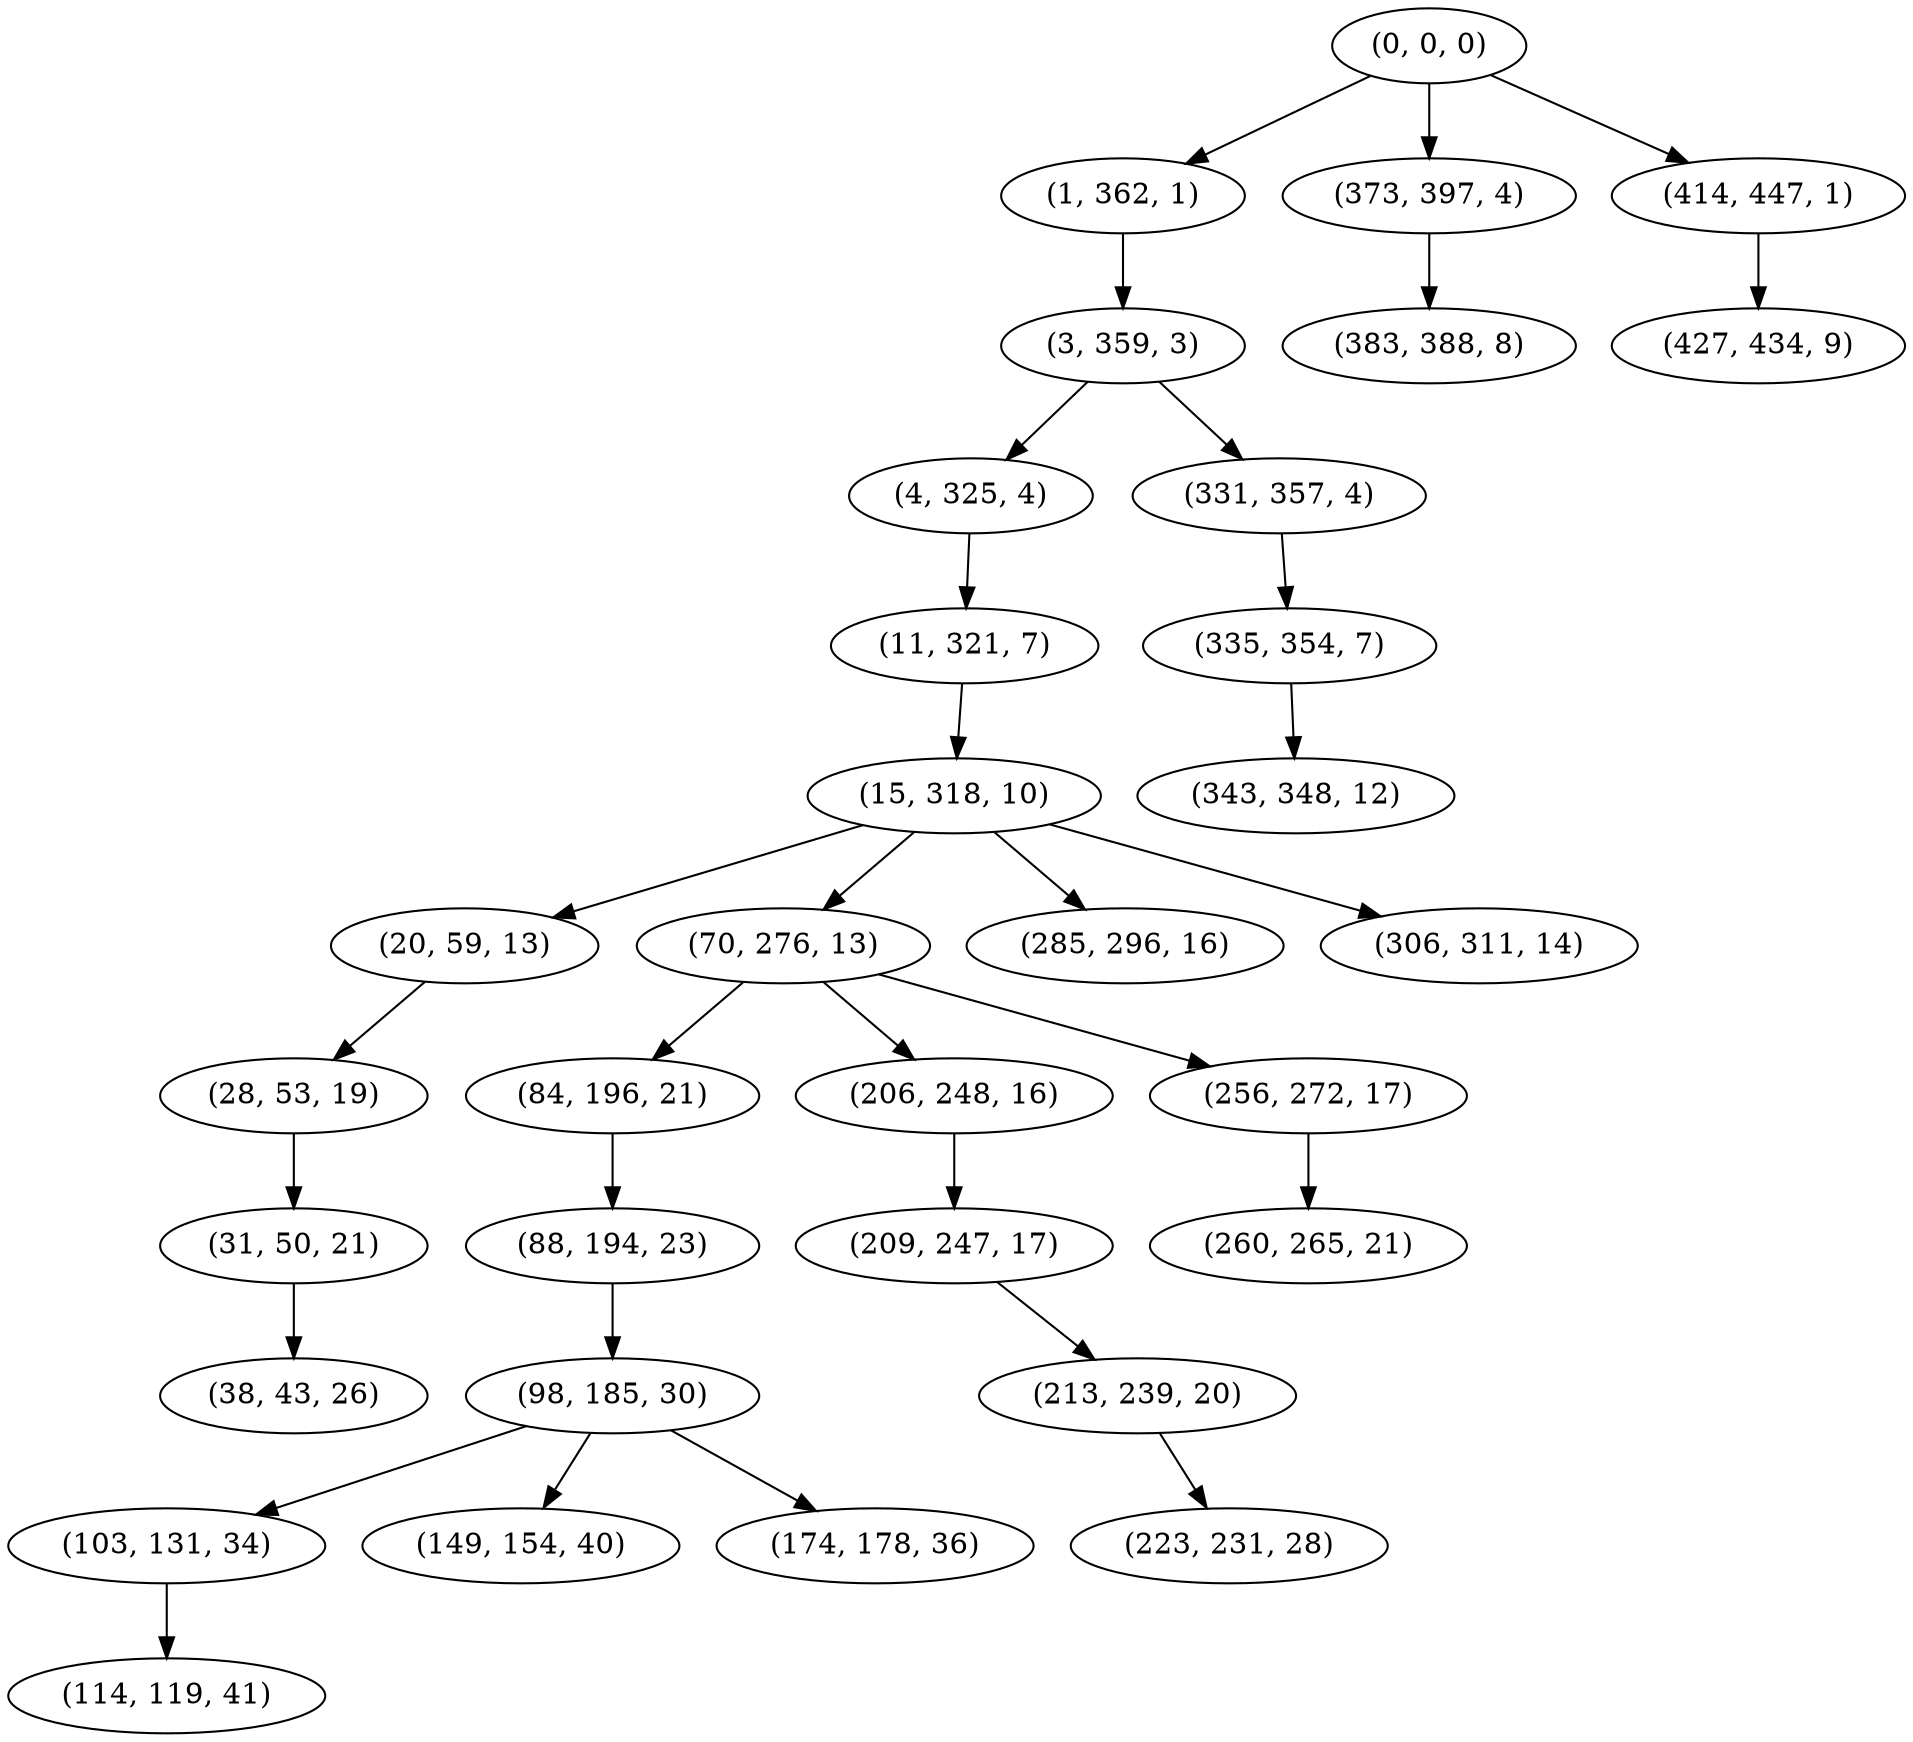 digraph tree {
    "(0, 0, 0)";
    "(1, 362, 1)";
    "(3, 359, 3)";
    "(4, 325, 4)";
    "(11, 321, 7)";
    "(15, 318, 10)";
    "(20, 59, 13)";
    "(28, 53, 19)";
    "(31, 50, 21)";
    "(38, 43, 26)";
    "(70, 276, 13)";
    "(84, 196, 21)";
    "(88, 194, 23)";
    "(98, 185, 30)";
    "(103, 131, 34)";
    "(114, 119, 41)";
    "(149, 154, 40)";
    "(174, 178, 36)";
    "(206, 248, 16)";
    "(209, 247, 17)";
    "(213, 239, 20)";
    "(223, 231, 28)";
    "(256, 272, 17)";
    "(260, 265, 21)";
    "(285, 296, 16)";
    "(306, 311, 14)";
    "(331, 357, 4)";
    "(335, 354, 7)";
    "(343, 348, 12)";
    "(373, 397, 4)";
    "(383, 388, 8)";
    "(414, 447, 1)";
    "(427, 434, 9)";
    "(0, 0, 0)" -> "(1, 362, 1)";
    "(0, 0, 0)" -> "(373, 397, 4)";
    "(0, 0, 0)" -> "(414, 447, 1)";
    "(1, 362, 1)" -> "(3, 359, 3)";
    "(3, 359, 3)" -> "(4, 325, 4)";
    "(3, 359, 3)" -> "(331, 357, 4)";
    "(4, 325, 4)" -> "(11, 321, 7)";
    "(11, 321, 7)" -> "(15, 318, 10)";
    "(15, 318, 10)" -> "(20, 59, 13)";
    "(15, 318, 10)" -> "(70, 276, 13)";
    "(15, 318, 10)" -> "(285, 296, 16)";
    "(15, 318, 10)" -> "(306, 311, 14)";
    "(20, 59, 13)" -> "(28, 53, 19)";
    "(28, 53, 19)" -> "(31, 50, 21)";
    "(31, 50, 21)" -> "(38, 43, 26)";
    "(70, 276, 13)" -> "(84, 196, 21)";
    "(70, 276, 13)" -> "(206, 248, 16)";
    "(70, 276, 13)" -> "(256, 272, 17)";
    "(84, 196, 21)" -> "(88, 194, 23)";
    "(88, 194, 23)" -> "(98, 185, 30)";
    "(98, 185, 30)" -> "(103, 131, 34)";
    "(98, 185, 30)" -> "(149, 154, 40)";
    "(98, 185, 30)" -> "(174, 178, 36)";
    "(103, 131, 34)" -> "(114, 119, 41)";
    "(206, 248, 16)" -> "(209, 247, 17)";
    "(209, 247, 17)" -> "(213, 239, 20)";
    "(213, 239, 20)" -> "(223, 231, 28)";
    "(256, 272, 17)" -> "(260, 265, 21)";
    "(331, 357, 4)" -> "(335, 354, 7)";
    "(335, 354, 7)" -> "(343, 348, 12)";
    "(373, 397, 4)" -> "(383, 388, 8)";
    "(414, 447, 1)" -> "(427, 434, 9)";
}

